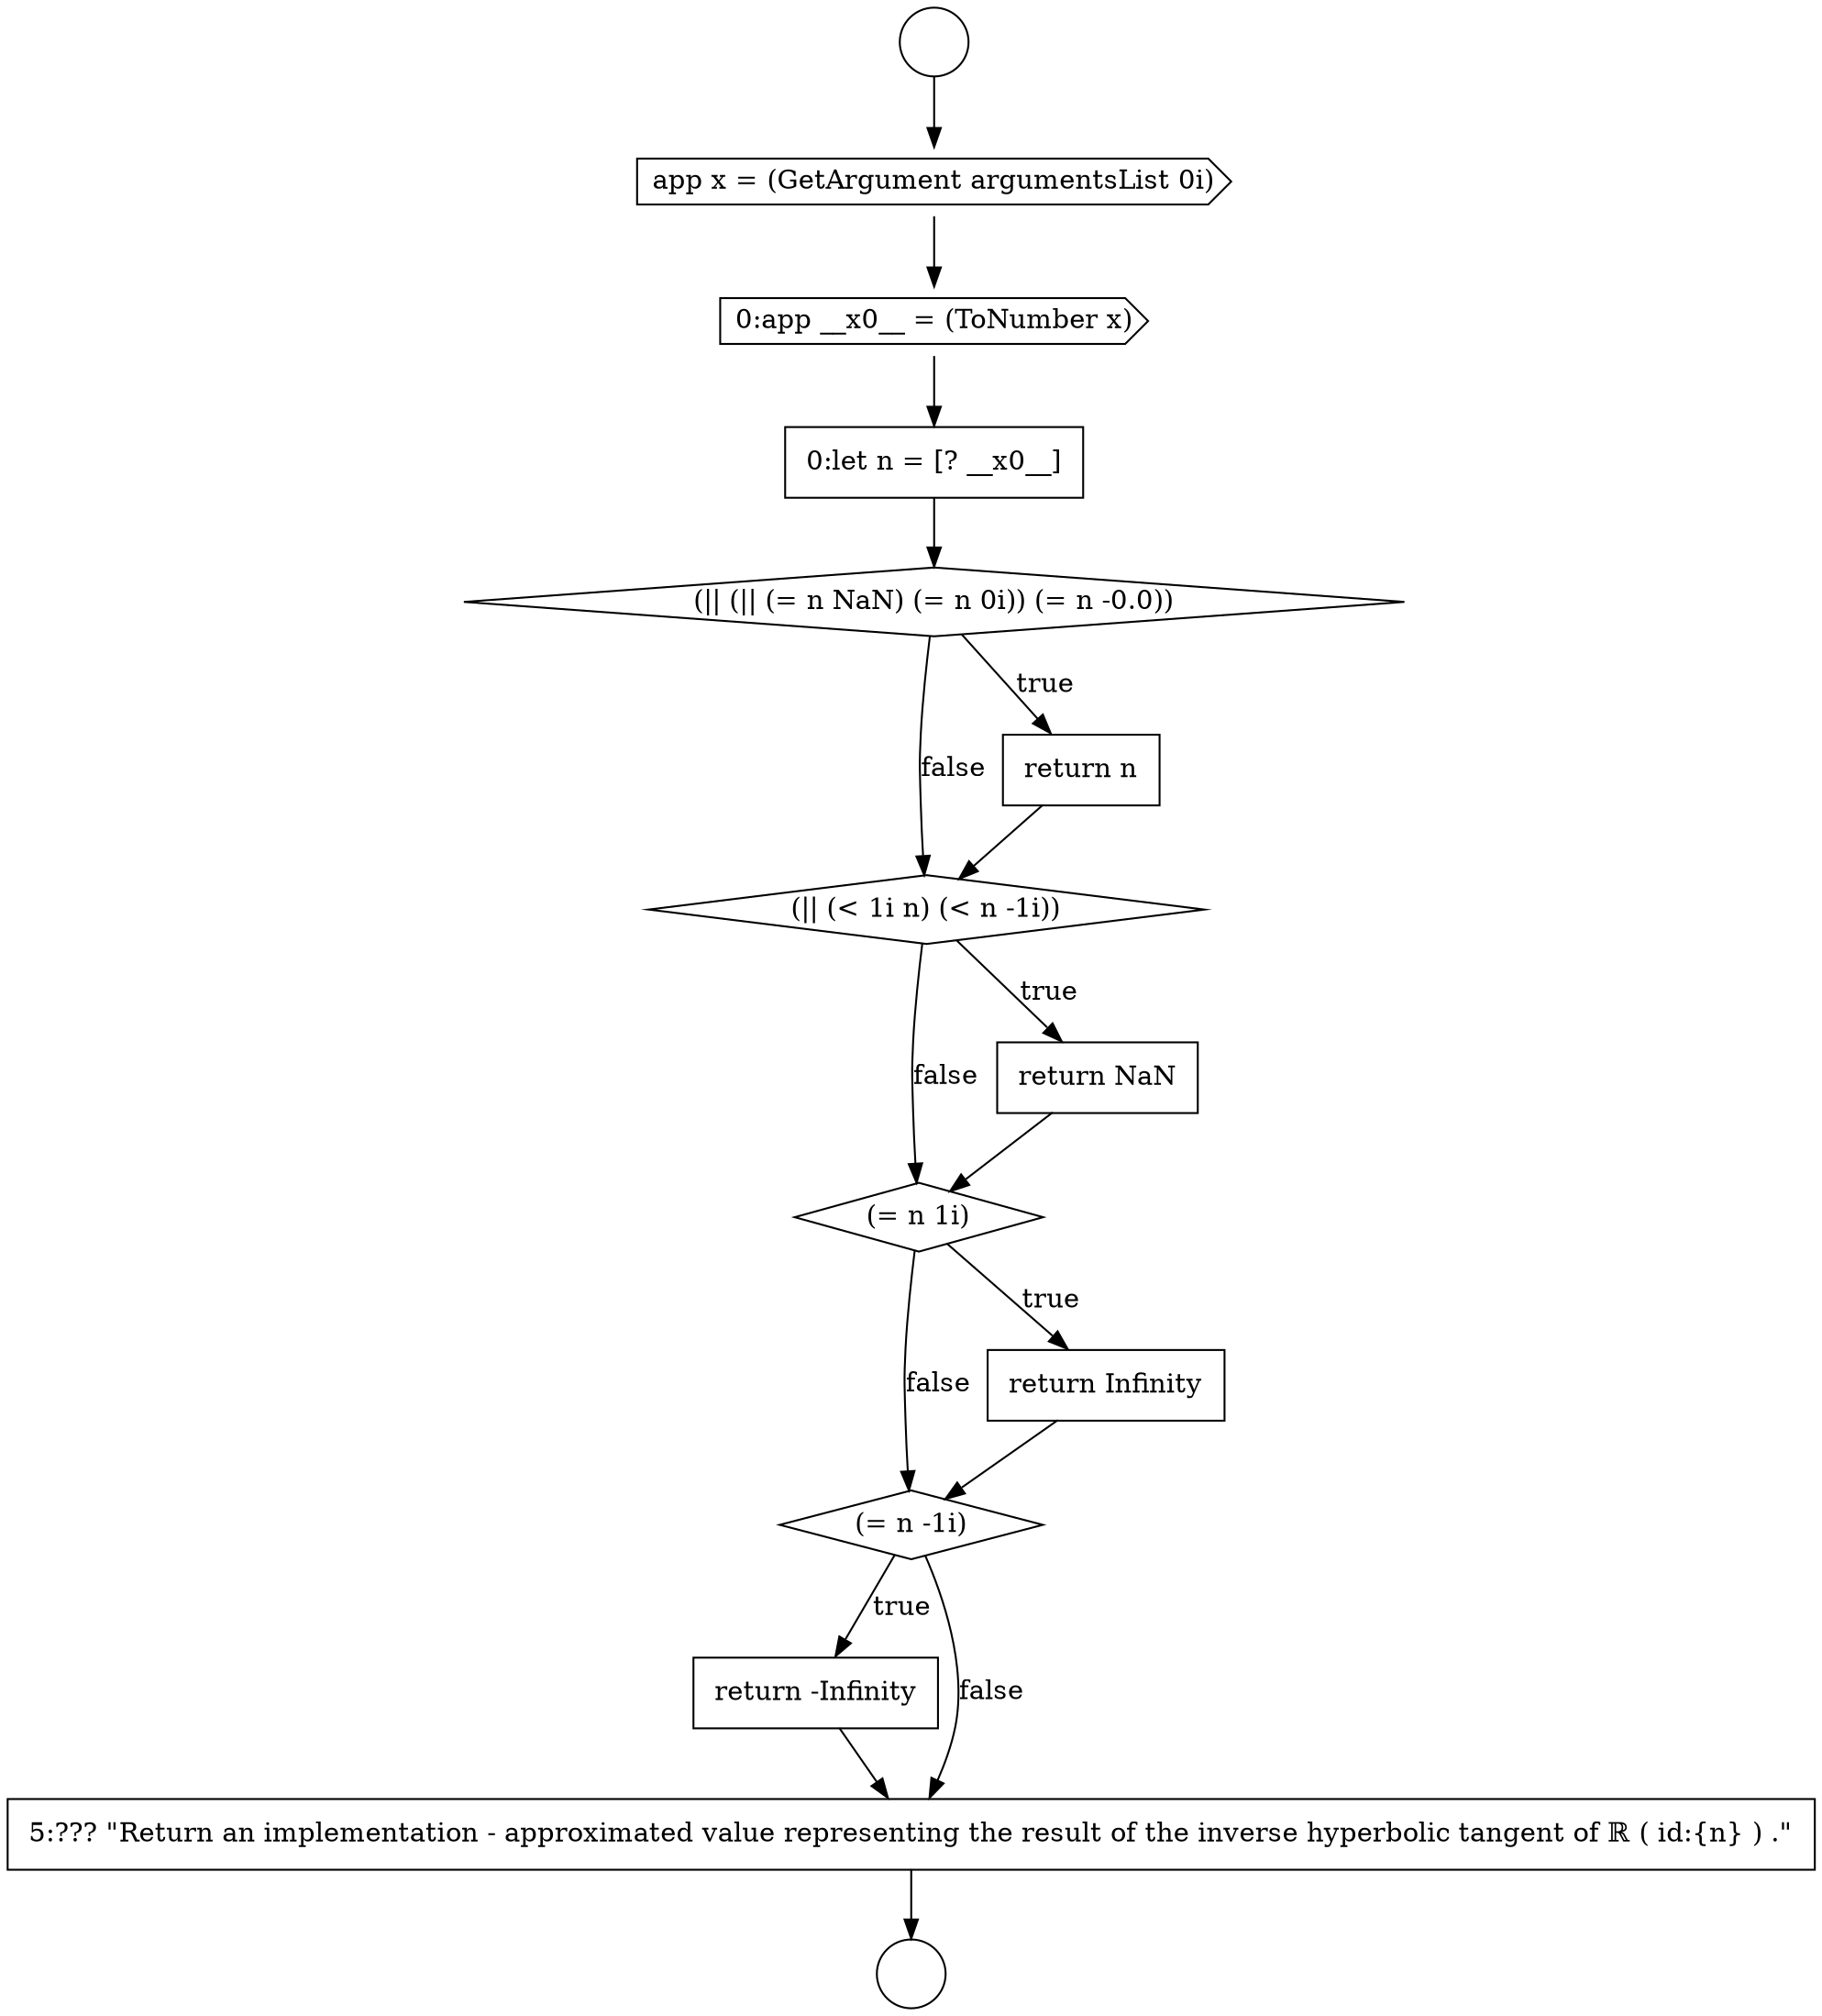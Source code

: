 digraph {
  node13142 [shape=diamond, label=<<font color="black">(|| (&lt; 1i n) (&lt; n -1i))</font>> color="black" fillcolor="white" style=filled]
  node13138 [shape=cds, label=<<font color="black">0:app __x0__ = (ToNumber x)</font>> color="black" fillcolor="white" style=filled]
  node13137 [shape=cds, label=<<font color="black">app x = (GetArgument argumentsList 0i)</font>> color="black" fillcolor="white" style=filled]
  node13135 [shape=circle label=" " color="black" fillcolor="white" style=filled]
  node13144 [shape=diamond, label=<<font color="black">(= n 1i)</font>> color="black" fillcolor="white" style=filled]
  node13136 [shape=circle label=" " color="black" fillcolor="white" style=filled]
  node13140 [shape=diamond, label=<<font color="black">(|| (|| (= n NaN) (= n 0i)) (= n -0.0))</font>> color="black" fillcolor="white" style=filled]
  node13146 [shape=diamond, label=<<font color="black">(= n -1i)</font>> color="black" fillcolor="white" style=filled]
  node13143 [shape=none, margin=0, label=<<font color="black">
    <table border="0" cellborder="1" cellspacing="0" cellpadding="10">
      <tr><td align="left">return NaN</td></tr>
    </table>
  </font>> color="black" fillcolor="white" style=filled]
  node13139 [shape=none, margin=0, label=<<font color="black">
    <table border="0" cellborder="1" cellspacing="0" cellpadding="10">
      <tr><td align="left">0:let n = [? __x0__]</td></tr>
    </table>
  </font>> color="black" fillcolor="white" style=filled]
  node13145 [shape=none, margin=0, label=<<font color="black">
    <table border="0" cellborder="1" cellspacing="0" cellpadding="10">
      <tr><td align="left">return Infinity</td></tr>
    </table>
  </font>> color="black" fillcolor="white" style=filled]
  node13147 [shape=none, margin=0, label=<<font color="black">
    <table border="0" cellborder="1" cellspacing="0" cellpadding="10">
      <tr><td align="left">return -Infinity</td></tr>
    </table>
  </font>> color="black" fillcolor="white" style=filled]
  node13148 [shape=none, margin=0, label=<<font color="black">
    <table border="0" cellborder="1" cellspacing="0" cellpadding="10">
      <tr><td align="left">5:??? &quot;Return an implementation - approximated value representing the result of the inverse hyperbolic tangent of ℝ ( id:{n} ) .&quot;</td></tr>
    </table>
  </font>> color="black" fillcolor="white" style=filled]
  node13141 [shape=none, margin=0, label=<<font color="black">
    <table border="0" cellborder="1" cellspacing="0" cellpadding="10">
      <tr><td align="left">return n</td></tr>
    </table>
  </font>> color="black" fillcolor="white" style=filled]
  node13145 -> node13146 [ color="black"]
  node13140 -> node13141 [label=<<font color="black">true</font>> color="black"]
  node13140 -> node13142 [label=<<font color="black">false</font>> color="black"]
  node13143 -> node13144 [ color="black"]
  node13146 -> node13147 [label=<<font color="black">true</font>> color="black"]
  node13146 -> node13148 [label=<<font color="black">false</font>> color="black"]
  node13138 -> node13139 [ color="black"]
  node13148 -> node13136 [ color="black"]
  node13135 -> node13137 [ color="black"]
  node13141 -> node13142 [ color="black"]
  node13137 -> node13138 [ color="black"]
  node13147 -> node13148 [ color="black"]
  node13139 -> node13140 [ color="black"]
  node13142 -> node13143 [label=<<font color="black">true</font>> color="black"]
  node13142 -> node13144 [label=<<font color="black">false</font>> color="black"]
  node13144 -> node13145 [label=<<font color="black">true</font>> color="black"]
  node13144 -> node13146 [label=<<font color="black">false</font>> color="black"]
}

